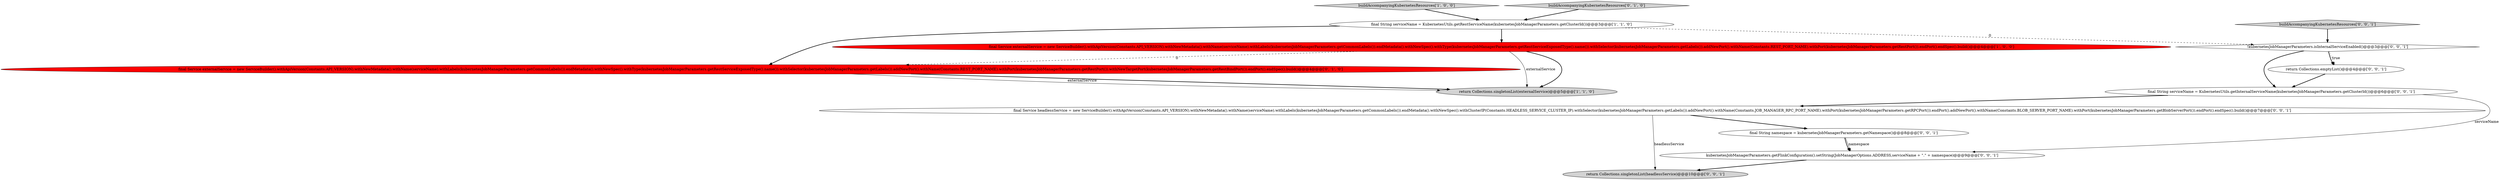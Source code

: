 digraph {
7 [style = filled, label = "!kubernetesJobManagerParameters.isInternalServiceEnabled()@@@3@@@['0', '0', '1']", fillcolor = white, shape = diamond image = "AAA0AAABBB3BBB"];
10 [style = filled, label = "return Collections.singletonList(headlessService)@@@10@@@['0', '0', '1']", fillcolor = lightgray, shape = ellipse image = "AAA0AAABBB3BBB"];
1 [style = filled, label = "final String serviceName = KubernetesUtils.getRestServiceName(kubernetesJobManagerParameters.getClusterId())@@@3@@@['1', '1', '0']", fillcolor = white, shape = ellipse image = "AAA0AAABBB1BBB"];
9 [style = filled, label = "final String namespace = kubernetesJobManagerParameters.getNamespace()@@@8@@@['0', '0', '1']", fillcolor = white, shape = ellipse image = "AAA0AAABBB3BBB"];
12 [style = filled, label = "return Collections.emptyList()@@@4@@@['0', '0', '1']", fillcolor = white, shape = ellipse image = "AAA0AAABBB3BBB"];
3 [style = filled, label = "buildAccompanyingKubernetesResources['1', '0', '0']", fillcolor = lightgray, shape = diamond image = "AAA0AAABBB1BBB"];
4 [style = filled, label = "final Service externalService = new ServiceBuilder().withApiVersion(Constants.API_VERSION).withNewMetadata().withName(serviceName).withLabels(kubernetesJobManagerParameters.getCommonLabels()).endMetadata().withNewSpec().withType(kubernetesJobManagerParameters.getRestServiceExposedType().name()).withSelector(kubernetesJobManagerParameters.getLabels()).addNewPort().withName(Constants.REST_PORT_NAME).withPort(kubernetesJobManagerParameters.getRestPort()).withNewTargetPort(kubernetesJobManagerParameters.getRestBindPort()).endPort().endSpec().build()@@@4@@@['0', '1', '0']", fillcolor = red, shape = ellipse image = "AAA1AAABBB2BBB"];
11 [style = filled, label = "buildAccompanyingKubernetesResources['0', '0', '1']", fillcolor = lightgray, shape = diamond image = "AAA0AAABBB3BBB"];
13 [style = filled, label = "final String serviceName = KubernetesUtils.getInternalServiceName(kubernetesJobManagerParameters.getClusterId())@@@6@@@['0', '0', '1']", fillcolor = white, shape = ellipse image = "AAA0AAABBB3BBB"];
2 [style = filled, label = "return Collections.singletonList(externalService)@@@5@@@['1', '1', '0']", fillcolor = lightgray, shape = ellipse image = "AAA0AAABBB1BBB"];
5 [style = filled, label = "buildAccompanyingKubernetesResources['0', '1', '0']", fillcolor = lightgray, shape = diamond image = "AAA0AAABBB2BBB"];
8 [style = filled, label = "kubernetesJobManagerParameters.getFlinkConfiguration().setString(JobManagerOptions.ADDRESS,serviceName + \".\" + namespace)@@@9@@@['0', '0', '1']", fillcolor = white, shape = ellipse image = "AAA0AAABBB3BBB"];
0 [style = filled, label = "final Service externalService = new ServiceBuilder().withApiVersion(Constants.API_VERSION).withNewMetadata().withName(serviceName).withLabels(kubernetesJobManagerParameters.getCommonLabels()).endMetadata().withNewSpec().withType(kubernetesJobManagerParameters.getRestServiceExposedType().name()).withSelector(kubernetesJobManagerParameters.getLabels()).addNewPort().withName(Constants.REST_PORT_NAME).withPort(kubernetesJobManagerParameters.getRestPort()).endPort().endSpec().build()@@@4@@@['1', '0', '0']", fillcolor = red, shape = ellipse image = "AAA1AAABBB1BBB"];
6 [style = filled, label = "final Service headlessService = new ServiceBuilder().withApiVersion(Constants.API_VERSION).withNewMetadata().withName(serviceName).withLabels(kubernetesJobManagerParameters.getCommonLabels()).endMetadata().withNewSpec().withClusterIP(Constants.HEADLESS_SERVICE_CLUSTER_IP).withSelector(kubernetesJobManagerParameters.getLabels()).addNewPort().withName(Constants.JOB_MANAGER_RPC_PORT_NAME).withPort(kubernetesJobManagerParameters.getRPCPort()).endPort().addNewPort().withName(Constants.BLOB_SERVER_PORT_NAME).withPort(kubernetesJobManagerParameters.getBlobServerPort()).endPort().endSpec().build()@@@7@@@['0', '0', '1']", fillcolor = white, shape = ellipse image = "AAA0AAABBB3BBB"];
7->13 [style = bold, label=""];
8->10 [style = bold, label=""];
1->4 [style = bold, label=""];
13->8 [style = solid, label="serviceName"];
3->1 [style = bold, label=""];
7->12 [style = bold, label=""];
0->2 [style = bold, label=""];
6->10 [style = solid, label="headlessService"];
0->2 [style = solid, label="externalService"];
0->4 [style = dashed, label="0"];
1->0 [style = bold, label=""];
4->2 [style = bold, label=""];
9->8 [style = bold, label=""];
7->12 [style = dotted, label="true"];
12->13 [style = bold, label=""];
5->1 [style = bold, label=""];
4->2 [style = solid, label="externalService"];
9->8 [style = solid, label="namespace"];
13->6 [style = bold, label=""];
6->9 [style = bold, label=""];
1->7 [style = dashed, label="0"];
11->7 [style = bold, label=""];
}
